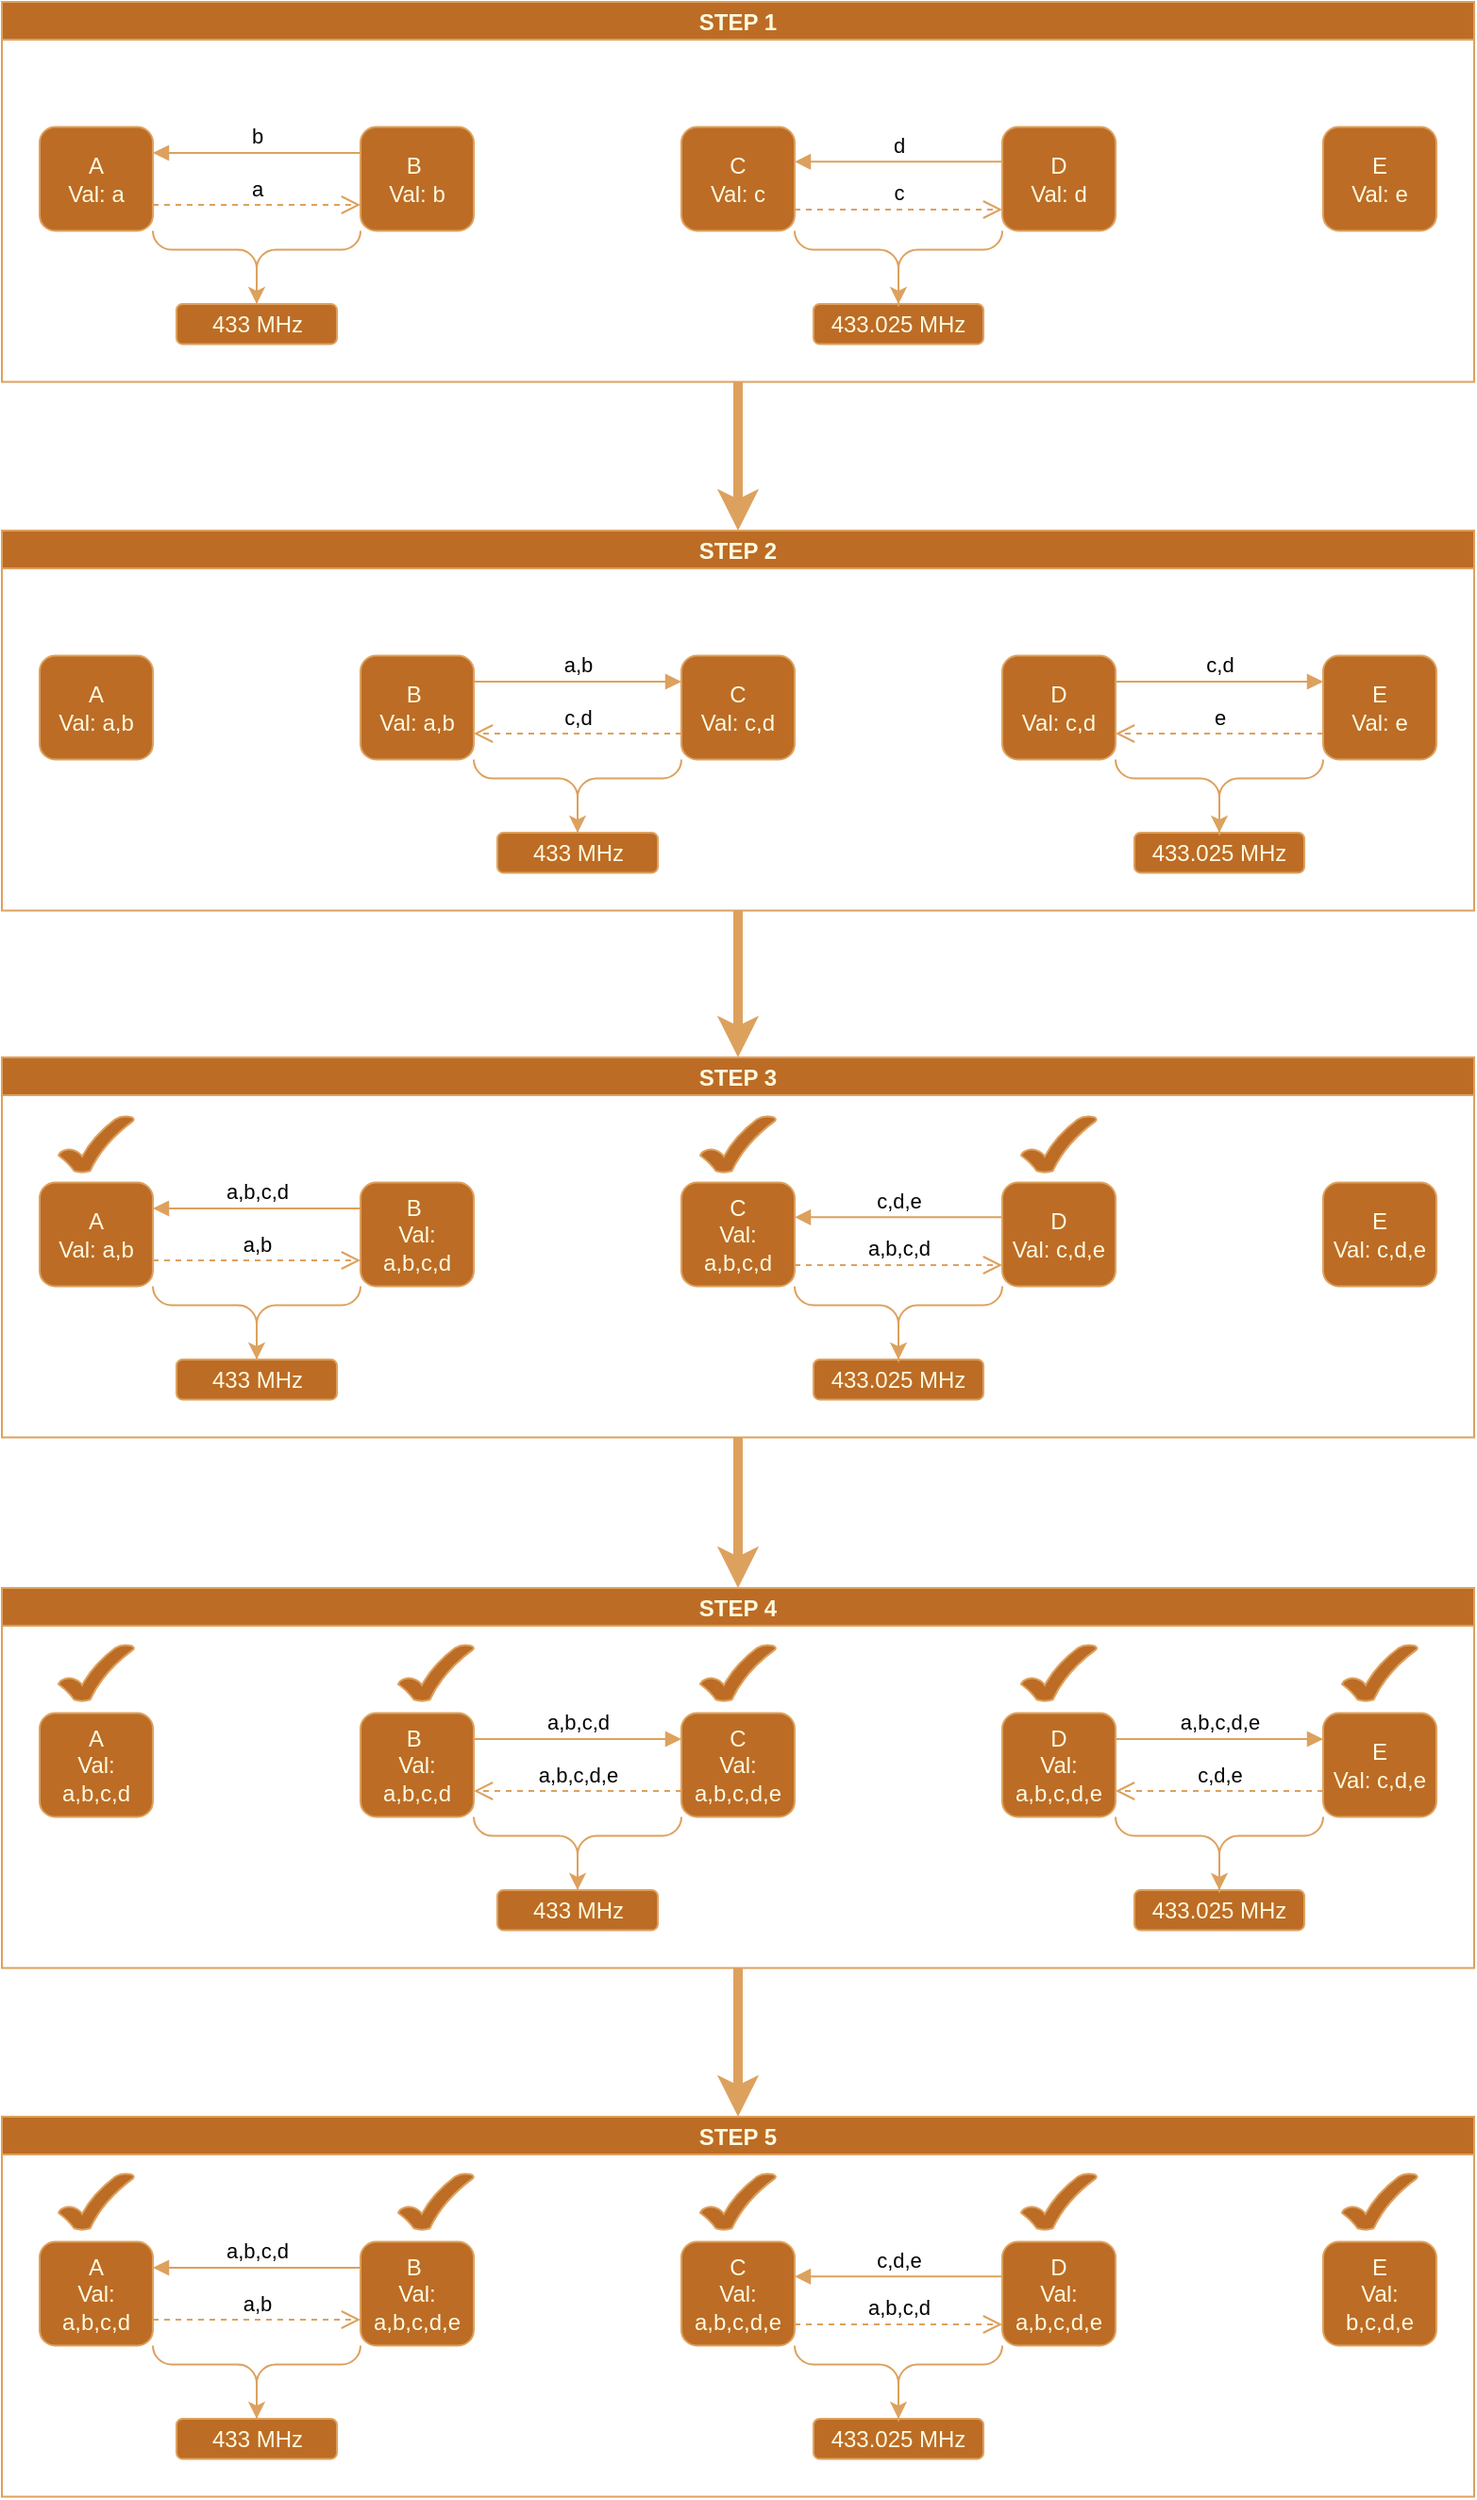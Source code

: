 <mxfile version="24.6.4" type="device">
  <diagram name="Page-1" id="4oQNJ7OpFX6Eqqrzb5n0">
    <mxGraphModel dx="1195" dy="733" grid="1" gridSize="10" guides="1" tooltips="1" connect="1" arrows="1" fold="1" page="1" pageScale="1" pageWidth="850" pageHeight="1400" math="0" shadow="0">
      <root>
        <mxCell id="0" />
        <mxCell id="1" parent="0" />
        <mxCell id="cV0pdi1PjCsEX_4hlOFX-158" style="edgeStyle=orthogonalEdgeStyle;rounded=0;orthogonalLoop=1;jettySize=auto;html=1;exitX=0.5;exitY=1;exitDx=0;exitDy=0;entryX=0.5;entryY=0;entryDx=0;entryDy=0;strokeColor=#DDA15E;fontColor=#FEFAE0;fillColor=#BC6C25;strokeWidth=5;" parent="1" source="cV0pdi1PjCsEX_4hlOFX-21" target="cV0pdi1PjCsEX_4hlOFX-70" edge="1">
          <mxGeometry relative="1" as="geometry" />
        </mxCell>
        <mxCell id="cV0pdi1PjCsEX_4hlOFX-21" value="STEP 1" style="swimlane;startSize=20;horizontal=1;containerType=tree;labelBackgroundColor=none;fillColor=#BC6C25;strokeColor=#DDA15E;fontColor=#FEFAE0;" parent="1" vertex="1">
          <mxGeometry x="35" y="40" width="780" height="201.25" as="geometry" />
        </mxCell>
        <mxCell id="cV0pdi1PjCsEX_4hlOFX-26" value="A&lt;div&gt;Val: a&lt;/div&gt;" style="rounded=1;whiteSpace=wrap;html=1;labelBackgroundColor=none;fillColor=#BC6C25;strokeColor=#DDA15E;fontColor=#FEFAE0;" parent="cV0pdi1PjCsEX_4hlOFX-21" vertex="1">
          <mxGeometry x="20" y="66.25" width="60" height="55" as="geometry" />
        </mxCell>
        <mxCell id="cV0pdi1PjCsEX_4hlOFX-34" value="&lt;div&gt;C&lt;/div&gt;&lt;div&gt;Val: c&lt;/div&gt;" style="rounded=1;whiteSpace=wrap;html=1;labelBackgroundColor=none;fillColor=#BC6C25;strokeColor=#DDA15E;fontColor=#FEFAE0;" parent="cV0pdi1PjCsEX_4hlOFX-21" vertex="1">
          <mxGeometry x="360" y="66.25" width="60" height="55" as="geometry" />
        </mxCell>
        <mxCell id="cV0pdi1PjCsEX_4hlOFX-35" value="&lt;div&gt;E&lt;/div&gt;&lt;div&gt;Val: e&lt;/div&gt;" style="rounded=1;whiteSpace=wrap;html=1;labelBackgroundColor=none;fillColor=#BC6C25;strokeColor=#DDA15E;fontColor=#FEFAE0;" parent="cV0pdi1PjCsEX_4hlOFX-21" vertex="1">
          <mxGeometry x="700" y="66.25" width="60" height="55" as="geometry" />
        </mxCell>
        <mxCell id="cV0pdi1PjCsEX_4hlOFX-36" value="B&amp;nbsp;&lt;div&gt;Val: b&lt;/div&gt;" style="rounded=1;whiteSpace=wrap;html=1;labelBackgroundColor=none;fillColor=#BC6C25;strokeColor=#DDA15E;fontColor=#FEFAE0;" parent="cV0pdi1PjCsEX_4hlOFX-21" vertex="1">
          <mxGeometry x="190" y="66.25" width="60" height="55" as="geometry" />
        </mxCell>
        <mxCell id="cV0pdi1PjCsEX_4hlOFX-37" value="&lt;div&gt;D&lt;/div&gt;&lt;div&gt;Val: d&lt;/div&gt;" style="rounded=1;whiteSpace=wrap;html=1;labelBackgroundColor=none;fillColor=#BC6C25;strokeColor=#DDA15E;fontColor=#FEFAE0;" parent="cV0pdi1PjCsEX_4hlOFX-21" vertex="1">
          <mxGeometry x="530" y="66.25" width="60" height="55" as="geometry" />
        </mxCell>
        <mxCell id="cV0pdi1PjCsEX_4hlOFX-42" value="b" style="html=1;verticalAlign=bottom;endArrow=block;curved=0;rounded=0;exitX=0;exitY=0.25;exitDx=0;exitDy=0;entryX=1;entryY=0.25;entryDx=0;entryDy=0;labelBackgroundColor=none;fontColor=default;strokeColor=#DDA15E;" parent="cV0pdi1PjCsEX_4hlOFX-21" source="cV0pdi1PjCsEX_4hlOFX-36" target="cV0pdi1PjCsEX_4hlOFX-26" edge="1">
          <mxGeometry width="80" relative="1" as="geometry">
            <mxPoint x="250" y="110" as="sourcePoint" />
            <mxPoint x="330" y="110" as="targetPoint" />
          </mxGeometry>
        </mxCell>
        <mxCell id="cV0pdi1PjCsEX_4hlOFX-43" value="a" style="html=1;verticalAlign=bottom;endArrow=open;dashed=1;endSize=8;curved=0;rounded=0;entryX=0;entryY=0.75;entryDx=0;entryDy=0;exitX=1;exitY=0.75;exitDx=0;exitDy=0;labelBackgroundColor=none;fontColor=default;strokeColor=#DDA15E;" parent="cV0pdi1PjCsEX_4hlOFX-21" source="cV0pdi1PjCsEX_4hlOFX-26" target="cV0pdi1PjCsEX_4hlOFX-36" edge="1">
          <mxGeometry relative="1" as="geometry">
            <mxPoint x="330" y="110" as="sourcePoint" />
            <mxPoint x="250" y="110" as="targetPoint" />
          </mxGeometry>
        </mxCell>
        <mxCell id="cV0pdi1PjCsEX_4hlOFX-44" value="d" style="html=1;verticalAlign=bottom;endArrow=block;curved=0;rounded=0;exitX=0;exitY=0.25;exitDx=0;exitDy=0;entryX=1;entryY=0.25;entryDx=0;entryDy=0;labelBackgroundColor=none;fontColor=default;strokeColor=#DDA15E;" parent="cV0pdi1PjCsEX_4hlOFX-21" edge="1">
          <mxGeometry width="80" relative="1" as="geometry">
            <mxPoint x="530" y="84.66" as="sourcePoint" />
            <mxPoint x="420" y="84.66" as="targetPoint" />
          </mxGeometry>
        </mxCell>
        <mxCell id="cV0pdi1PjCsEX_4hlOFX-45" value="c" style="html=1;verticalAlign=bottom;endArrow=open;dashed=1;endSize=8;curved=0;rounded=0;entryX=0;entryY=0.75;entryDx=0;entryDy=0;exitX=1;exitY=0.75;exitDx=0;exitDy=0;labelBackgroundColor=none;fontColor=default;strokeColor=#DDA15E;" parent="cV0pdi1PjCsEX_4hlOFX-21" edge="1">
          <mxGeometry relative="1" as="geometry">
            <mxPoint x="420" y="110" as="sourcePoint" />
            <mxPoint x="530" y="110" as="targetPoint" />
          </mxGeometry>
        </mxCell>
        <mxCell id="cV0pdi1PjCsEX_4hlOFX-62" style="edgeStyle=orthogonalEdgeStyle;rounded=0;orthogonalLoop=1;jettySize=auto;html=1;labelBackgroundColor=none;fontColor=default;strokeColor=#DDA15E;" parent="cV0pdi1PjCsEX_4hlOFX-21" source="cV0pdi1PjCsEX_4hlOFX-48" target="cV0pdi1PjCsEX_4hlOFX-49" edge="1">
          <mxGeometry relative="1" as="geometry" />
        </mxCell>
        <mxCell id="cV0pdi1PjCsEX_4hlOFX-48" value="" style="verticalLabelPosition=bottom;shadow=0;dashed=0;align=center;html=1;verticalAlign=top;strokeWidth=1;shape=mxgraph.mockup.markup.curlyBrace;whiteSpace=wrap;flipV=1;labelBackgroundColor=none;fillColor=#BC6C25;strokeColor=#DDA15E;fontColor=#FEFAE0;" parent="cV0pdi1PjCsEX_4hlOFX-21" vertex="1">
          <mxGeometry x="80" y="121.25" width="110" height="20" as="geometry" />
        </mxCell>
        <mxCell id="cV0pdi1PjCsEX_4hlOFX-49" value="433 MHz" style="rounded=1;whiteSpace=wrap;html=1;labelBackgroundColor=none;fillColor=#BC6C25;strokeColor=#DDA15E;fontColor=#FEFAE0;" parent="cV0pdi1PjCsEX_4hlOFX-21" vertex="1">
          <mxGeometry x="92.5" y="160" width="85" height="21.25" as="geometry" />
        </mxCell>
        <mxCell id="cV0pdi1PjCsEX_4hlOFX-67" value="" style="verticalLabelPosition=bottom;shadow=0;dashed=0;align=center;html=1;verticalAlign=top;strokeWidth=1;shape=mxgraph.mockup.markup.curlyBrace;whiteSpace=wrap;flipV=1;labelBackgroundColor=none;fillColor=#BC6C25;strokeColor=#DDA15E;fontColor=#FEFAE0;" parent="cV0pdi1PjCsEX_4hlOFX-21" vertex="1">
          <mxGeometry x="420" y="121.25" width="110" height="20" as="geometry" />
        </mxCell>
        <mxCell id="cV0pdi1PjCsEX_4hlOFX-68" value="433.025 MHz" style="rounded=1;whiteSpace=wrap;html=1;labelBackgroundColor=none;fillColor=#BC6C25;strokeColor=#DDA15E;fontColor=#FEFAE0;" parent="cV0pdi1PjCsEX_4hlOFX-21" vertex="1">
          <mxGeometry x="430" y="160" width="90" height="21.25" as="geometry" />
        </mxCell>
        <mxCell id="cV0pdi1PjCsEX_4hlOFX-69" style="edgeStyle=orthogonalEdgeStyle;rounded=0;orthogonalLoop=1;jettySize=auto;html=1;labelBackgroundColor=none;fontColor=default;strokeColor=#DDA15E;" parent="cV0pdi1PjCsEX_4hlOFX-21" source="cV0pdi1PjCsEX_4hlOFX-67" target="cV0pdi1PjCsEX_4hlOFX-68" edge="1">
          <mxGeometry relative="1" as="geometry" />
        </mxCell>
        <mxCell id="cV0pdi1PjCsEX_4hlOFX-157" style="edgeStyle=orthogonalEdgeStyle;rounded=0;orthogonalLoop=1;jettySize=auto;html=1;entryX=0.5;entryY=0;entryDx=0;entryDy=0;strokeColor=#DDA15E;fontColor=#FEFAE0;fillColor=#BC6C25;strokeWidth=5;" parent="1" source="cV0pdi1PjCsEX_4hlOFX-70" target="cV0pdi1PjCsEX_4hlOFX-102" edge="1">
          <mxGeometry relative="1" as="geometry" />
        </mxCell>
        <mxCell id="cV0pdi1PjCsEX_4hlOFX-70" value="STEP 2" style="swimlane;startSize=20;horizontal=1;containerType=tree;labelBackgroundColor=none;fillColor=#BC6C25;strokeColor=#DDA15E;fontColor=#FEFAE0;" parent="1" vertex="1">
          <mxGeometry x="35" y="320" width="780" height="201.25" as="geometry" />
        </mxCell>
        <mxCell id="cV0pdi1PjCsEX_4hlOFX-71" value="A&lt;div&gt;Val: a,b&lt;/div&gt;" style="rounded=1;whiteSpace=wrap;html=1;labelBackgroundColor=none;fillColor=#BC6C25;strokeColor=#DDA15E;fontColor=#FEFAE0;" parent="cV0pdi1PjCsEX_4hlOFX-70" vertex="1">
          <mxGeometry x="20" y="66.25" width="60" height="55" as="geometry" />
        </mxCell>
        <mxCell id="cV0pdi1PjCsEX_4hlOFX-72" value="&lt;div&gt;C&lt;/div&gt;&lt;div&gt;Val: c,d&lt;/div&gt;" style="rounded=1;whiteSpace=wrap;html=1;labelBackgroundColor=none;fillColor=#BC6C25;strokeColor=#DDA15E;fontColor=#FEFAE0;" parent="cV0pdi1PjCsEX_4hlOFX-70" vertex="1">
          <mxGeometry x="360" y="66.25" width="60" height="55" as="geometry" />
        </mxCell>
        <mxCell id="cV0pdi1PjCsEX_4hlOFX-73" value="&lt;div&gt;E&lt;/div&gt;&lt;div&gt;Val: e&lt;/div&gt;" style="rounded=1;whiteSpace=wrap;html=1;labelBackgroundColor=none;fillColor=#BC6C25;strokeColor=#DDA15E;fontColor=#FEFAE0;" parent="cV0pdi1PjCsEX_4hlOFX-70" vertex="1">
          <mxGeometry x="700" y="66.25" width="60" height="55" as="geometry" />
        </mxCell>
        <mxCell id="cV0pdi1PjCsEX_4hlOFX-74" value="B&amp;nbsp;&lt;div&gt;Val: a,b&lt;/div&gt;" style="rounded=1;whiteSpace=wrap;html=1;labelBackgroundColor=none;fillColor=#BC6C25;strokeColor=#DDA15E;fontColor=#FEFAE0;" parent="cV0pdi1PjCsEX_4hlOFX-70" vertex="1">
          <mxGeometry x="190" y="66.25" width="60" height="55" as="geometry" />
        </mxCell>
        <mxCell id="cV0pdi1PjCsEX_4hlOFX-75" value="&lt;div&gt;D&lt;/div&gt;&lt;div&gt;Val: c,d&lt;/div&gt;" style="rounded=1;whiteSpace=wrap;html=1;labelBackgroundColor=none;fillColor=#BC6C25;strokeColor=#DDA15E;fontColor=#FEFAE0;" parent="cV0pdi1PjCsEX_4hlOFX-70" vertex="1">
          <mxGeometry x="530" y="66.25" width="60" height="55" as="geometry" />
        </mxCell>
        <mxCell id="cV0pdi1PjCsEX_4hlOFX-76" value="a,b" style="html=1;verticalAlign=bottom;endArrow=block;curved=0;rounded=0;exitX=1;exitY=0.25;exitDx=0;exitDy=0;entryX=0;entryY=0.25;entryDx=0;entryDy=0;labelBackgroundColor=none;fontColor=default;strokeColor=#DDA15E;" parent="cV0pdi1PjCsEX_4hlOFX-70" source="cV0pdi1PjCsEX_4hlOFX-74" target="cV0pdi1PjCsEX_4hlOFX-72" edge="1">
          <mxGeometry width="80" relative="1" as="geometry">
            <mxPoint x="250" y="50.0" as="sourcePoint" />
            <mxPoint x="360" y="50.0" as="targetPoint" />
          </mxGeometry>
        </mxCell>
        <mxCell id="cV0pdi1PjCsEX_4hlOFX-77" value="c,d" style="html=1;verticalAlign=bottom;endArrow=open;dashed=1;endSize=8;curved=0;rounded=0;entryX=1;entryY=0.75;entryDx=0;entryDy=0;exitX=0;exitY=0.75;exitDx=0;exitDy=0;labelBackgroundColor=none;fontColor=default;strokeColor=#DDA15E;" parent="cV0pdi1PjCsEX_4hlOFX-70" source="cV0pdi1PjCsEX_4hlOFX-72" target="cV0pdi1PjCsEX_4hlOFX-74" edge="1">
          <mxGeometry relative="1" as="geometry">
            <mxPoint x="345" y="100.28" as="sourcePoint" />
            <mxPoint x="235" y="100.28" as="targetPoint" />
          </mxGeometry>
        </mxCell>
        <mxCell id="cV0pdi1PjCsEX_4hlOFX-78" value="c,d" style="html=1;verticalAlign=bottom;endArrow=block;curved=0;rounded=0;exitX=1;exitY=0.25;exitDx=0;exitDy=0;entryX=0;entryY=0.25;entryDx=0;entryDy=0;labelBackgroundColor=none;fontColor=default;strokeColor=#DDA15E;" parent="cV0pdi1PjCsEX_4hlOFX-70" source="cV0pdi1PjCsEX_4hlOFX-75" target="cV0pdi1PjCsEX_4hlOFX-73" edge="1">
          <mxGeometry width="80" relative="1" as="geometry">
            <mxPoint x="575.0" y="50" as="sourcePoint" />
            <mxPoint x="685.0" y="50" as="targetPoint" />
          </mxGeometry>
        </mxCell>
        <mxCell id="cV0pdi1PjCsEX_4hlOFX-79" value="e" style="html=1;verticalAlign=bottom;endArrow=open;dashed=1;endSize=8;curved=0;rounded=0;entryX=1;entryY=0.75;entryDx=0;entryDy=0;exitX=0;exitY=0.75;exitDx=0;exitDy=0;labelBackgroundColor=none;fontColor=default;strokeColor=#DDA15E;" parent="cV0pdi1PjCsEX_4hlOFX-70" source="cV0pdi1PjCsEX_4hlOFX-73" target="cV0pdi1PjCsEX_4hlOFX-75" edge="1">
          <mxGeometry relative="1" as="geometry">
            <mxPoint x="575.0" y="141.25" as="sourcePoint" />
            <mxPoint x="465.0" y="141.25" as="targetPoint" />
          </mxGeometry>
        </mxCell>
        <mxCell id="cV0pdi1PjCsEX_4hlOFX-80" style="edgeStyle=orthogonalEdgeStyle;rounded=0;orthogonalLoop=1;jettySize=auto;html=1;labelBackgroundColor=none;fontColor=default;strokeColor=#DDA15E;" parent="cV0pdi1PjCsEX_4hlOFX-70" source="cV0pdi1PjCsEX_4hlOFX-81" target="cV0pdi1PjCsEX_4hlOFX-82" edge="1">
          <mxGeometry relative="1" as="geometry" />
        </mxCell>
        <mxCell id="cV0pdi1PjCsEX_4hlOFX-81" value="" style="verticalLabelPosition=bottom;shadow=0;dashed=0;align=center;html=1;verticalAlign=top;strokeWidth=1;shape=mxgraph.mockup.markup.curlyBrace;whiteSpace=wrap;flipV=1;labelBackgroundColor=none;fillColor=#BC6C25;strokeColor=#DDA15E;fontColor=#FEFAE0;" parent="cV0pdi1PjCsEX_4hlOFX-70" vertex="1">
          <mxGeometry x="250" y="121.25" width="110" height="20" as="geometry" />
        </mxCell>
        <mxCell id="cV0pdi1PjCsEX_4hlOFX-82" value="433 MHz" style="rounded=1;whiteSpace=wrap;html=1;labelBackgroundColor=none;fillColor=#BC6C25;strokeColor=#DDA15E;fontColor=#FEFAE0;" parent="cV0pdi1PjCsEX_4hlOFX-70" vertex="1">
          <mxGeometry x="262.5" y="160" width="85" height="21.25" as="geometry" />
        </mxCell>
        <mxCell id="cV0pdi1PjCsEX_4hlOFX-83" value="" style="verticalLabelPosition=bottom;shadow=0;dashed=0;align=center;html=1;verticalAlign=top;strokeWidth=1;shape=mxgraph.mockup.markup.curlyBrace;whiteSpace=wrap;flipV=1;labelBackgroundColor=none;fillColor=#BC6C25;strokeColor=#DDA15E;fontColor=#FEFAE0;" parent="cV0pdi1PjCsEX_4hlOFX-70" vertex="1">
          <mxGeometry x="590" y="121.25" width="110" height="20" as="geometry" />
        </mxCell>
        <mxCell id="cV0pdi1PjCsEX_4hlOFX-84" value="433.025 MHz" style="rounded=1;whiteSpace=wrap;html=1;labelBackgroundColor=none;fillColor=#BC6C25;strokeColor=#DDA15E;fontColor=#FEFAE0;" parent="cV0pdi1PjCsEX_4hlOFX-70" vertex="1">
          <mxGeometry x="600" y="160" width="90" height="21.25" as="geometry" />
        </mxCell>
        <mxCell id="cV0pdi1PjCsEX_4hlOFX-85" style="edgeStyle=orthogonalEdgeStyle;rounded=0;orthogonalLoop=1;jettySize=auto;html=1;labelBackgroundColor=none;fontColor=default;strokeColor=#DDA15E;" parent="cV0pdi1PjCsEX_4hlOFX-70" source="cV0pdi1PjCsEX_4hlOFX-83" target="cV0pdi1PjCsEX_4hlOFX-84" edge="1">
          <mxGeometry relative="1" as="geometry" />
        </mxCell>
        <mxCell id="cV0pdi1PjCsEX_4hlOFX-156" style="edgeStyle=orthogonalEdgeStyle;rounded=0;orthogonalLoop=1;jettySize=auto;html=1;entryX=0.5;entryY=0;entryDx=0;entryDy=0;strokeColor=#DDA15E;fontColor=#FEFAE0;fillColor=#BC6C25;strokeWidth=5;" parent="1" source="cV0pdi1PjCsEX_4hlOFX-102" target="cV0pdi1PjCsEX_4hlOFX-119" edge="1">
          <mxGeometry relative="1" as="geometry" />
        </mxCell>
        <mxCell id="cV0pdi1PjCsEX_4hlOFX-102" value="STEP 3" style="swimlane;startSize=20;horizontal=1;containerType=tree;labelBackgroundColor=none;fillColor=#BC6C25;strokeColor=#DDA15E;fontColor=#FEFAE0;" parent="1" vertex="1">
          <mxGeometry x="35" y="599" width="780" height="201.25" as="geometry" />
        </mxCell>
        <mxCell id="cV0pdi1PjCsEX_4hlOFX-103" value="A&lt;div&gt;Val: a,b&lt;/div&gt;" style="rounded=1;whiteSpace=wrap;html=1;labelBackgroundColor=none;fillColor=#BC6C25;strokeColor=#DDA15E;fontColor=#FEFAE0;" parent="cV0pdi1PjCsEX_4hlOFX-102" vertex="1">
          <mxGeometry x="20" y="66.25" width="60" height="55" as="geometry" />
        </mxCell>
        <mxCell id="cV0pdi1PjCsEX_4hlOFX-104" value="&lt;div&gt;C&lt;/div&gt;&lt;div&gt;Val: a,b,c,d&lt;/div&gt;" style="rounded=1;whiteSpace=wrap;html=1;labelBackgroundColor=none;fillColor=#BC6C25;strokeColor=#DDA15E;fontColor=#FEFAE0;" parent="cV0pdi1PjCsEX_4hlOFX-102" vertex="1">
          <mxGeometry x="360" y="66.25" width="60" height="55" as="geometry" />
        </mxCell>
        <mxCell id="cV0pdi1PjCsEX_4hlOFX-105" value="&lt;div&gt;E&lt;/div&gt;&lt;div&gt;Val: c,d,e&lt;/div&gt;" style="rounded=1;whiteSpace=wrap;html=1;labelBackgroundColor=none;fillColor=#BC6C25;strokeColor=#DDA15E;fontColor=#FEFAE0;" parent="cV0pdi1PjCsEX_4hlOFX-102" vertex="1">
          <mxGeometry x="700" y="66.25" width="60" height="55" as="geometry" />
        </mxCell>
        <mxCell id="cV0pdi1PjCsEX_4hlOFX-106" value="B&amp;nbsp;&lt;div&gt;Val: a,b,c,d&lt;/div&gt;" style="rounded=1;whiteSpace=wrap;html=1;labelBackgroundColor=none;fillColor=#BC6C25;strokeColor=#DDA15E;fontColor=#FEFAE0;" parent="cV0pdi1PjCsEX_4hlOFX-102" vertex="1">
          <mxGeometry x="190" y="66.25" width="60" height="55" as="geometry" />
        </mxCell>
        <mxCell id="cV0pdi1PjCsEX_4hlOFX-107" value="&lt;div&gt;D&lt;/div&gt;&lt;div&gt;Val: c,d,e&lt;/div&gt;" style="rounded=1;whiteSpace=wrap;html=1;labelBackgroundColor=none;fillColor=#BC6C25;strokeColor=#DDA15E;fontColor=#FEFAE0;" parent="cV0pdi1PjCsEX_4hlOFX-102" vertex="1">
          <mxGeometry x="530" y="66.25" width="60" height="55" as="geometry" />
        </mxCell>
        <mxCell id="cV0pdi1PjCsEX_4hlOFX-108" value="a,b,c,d" style="html=1;verticalAlign=bottom;endArrow=block;curved=0;rounded=0;exitX=0;exitY=0.25;exitDx=0;exitDy=0;entryX=1;entryY=0.25;entryDx=0;entryDy=0;labelBackgroundColor=none;fontColor=default;strokeColor=#DDA15E;" parent="cV0pdi1PjCsEX_4hlOFX-102" source="cV0pdi1PjCsEX_4hlOFX-106" target="cV0pdi1PjCsEX_4hlOFX-103" edge="1">
          <mxGeometry width="80" relative="1" as="geometry">
            <mxPoint x="250" y="110" as="sourcePoint" />
            <mxPoint x="330" y="110" as="targetPoint" />
          </mxGeometry>
        </mxCell>
        <mxCell id="cV0pdi1PjCsEX_4hlOFX-109" value="a,b" style="html=1;verticalAlign=bottom;endArrow=open;dashed=1;endSize=8;curved=0;rounded=0;entryX=0;entryY=0.75;entryDx=0;entryDy=0;exitX=1;exitY=0.75;exitDx=0;exitDy=0;labelBackgroundColor=none;fontColor=default;strokeColor=#DDA15E;" parent="cV0pdi1PjCsEX_4hlOFX-102" source="cV0pdi1PjCsEX_4hlOFX-103" target="cV0pdi1PjCsEX_4hlOFX-106" edge="1">
          <mxGeometry relative="1" as="geometry">
            <mxPoint x="330" y="110" as="sourcePoint" />
            <mxPoint x="250" y="110" as="targetPoint" />
          </mxGeometry>
        </mxCell>
        <mxCell id="cV0pdi1PjCsEX_4hlOFX-110" value="c,d,e" style="html=1;verticalAlign=bottom;endArrow=block;curved=0;rounded=0;exitX=0;exitY=0.25;exitDx=0;exitDy=0;entryX=1;entryY=0.25;entryDx=0;entryDy=0;labelBackgroundColor=none;fontColor=default;strokeColor=#DDA15E;" parent="cV0pdi1PjCsEX_4hlOFX-102" edge="1">
          <mxGeometry width="80" relative="1" as="geometry">
            <mxPoint x="530" y="84.66" as="sourcePoint" />
            <mxPoint x="420" y="84.66" as="targetPoint" />
          </mxGeometry>
        </mxCell>
        <mxCell id="cV0pdi1PjCsEX_4hlOFX-111" value="a,b,c,d" style="html=1;verticalAlign=bottom;endArrow=open;dashed=1;endSize=8;curved=0;rounded=0;entryX=0;entryY=0.75;entryDx=0;entryDy=0;exitX=1;exitY=0.75;exitDx=0;exitDy=0;labelBackgroundColor=none;fontColor=default;strokeColor=#DDA15E;" parent="cV0pdi1PjCsEX_4hlOFX-102" edge="1">
          <mxGeometry relative="1" as="geometry">
            <mxPoint x="420" y="110" as="sourcePoint" />
            <mxPoint x="530" y="110" as="targetPoint" />
          </mxGeometry>
        </mxCell>
        <mxCell id="cV0pdi1PjCsEX_4hlOFX-112" style="edgeStyle=orthogonalEdgeStyle;rounded=0;orthogonalLoop=1;jettySize=auto;html=1;labelBackgroundColor=none;fontColor=default;strokeColor=#DDA15E;" parent="cV0pdi1PjCsEX_4hlOFX-102" source="cV0pdi1PjCsEX_4hlOFX-113" target="cV0pdi1PjCsEX_4hlOFX-114" edge="1">
          <mxGeometry relative="1" as="geometry" />
        </mxCell>
        <mxCell id="cV0pdi1PjCsEX_4hlOFX-113" value="" style="verticalLabelPosition=bottom;shadow=0;dashed=0;align=center;html=1;verticalAlign=top;strokeWidth=1;shape=mxgraph.mockup.markup.curlyBrace;whiteSpace=wrap;flipV=1;labelBackgroundColor=none;fillColor=#BC6C25;strokeColor=#DDA15E;fontColor=#FEFAE0;" parent="cV0pdi1PjCsEX_4hlOFX-102" vertex="1">
          <mxGeometry x="80" y="121.25" width="110" height="20" as="geometry" />
        </mxCell>
        <mxCell id="cV0pdi1PjCsEX_4hlOFX-114" value="433 MHz" style="rounded=1;whiteSpace=wrap;html=1;labelBackgroundColor=none;fillColor=#BC6C25;strokeColor=#DDA15E;fontColor=#FEFAE0;" parent="cV0pdi1PjCsEX_4hlOFX-102" vertex="1">
          <mxGeometry x="92.5" y="160" width="85" height="21.25" as="geometry" />
        </mxCell>
        <mxCell id="cV0pdi1PjCsEX_4hlOFX-115" value="" style="verticalLabelPosition=bottom;shadow=0;dashed=0;align=center;html=1;verticalAlign=top;strokeWidth=1;shape=mxgraph.mockup.markup.curlyBrace;whiteSpace=wrap;flipV=1;labelBackgroundColor=none;fillColor=#BC6C25;strokeColor=#DDA15E;fontColor=#FEFAE0;" parent="cV0pdi1PjCsEX_4hlOFX-102" vertex="1">
          <mxGeometry x="420" y="121.25" width="110" height="20" as="geometry" />
        </mxCell>
        <mxCell id="cV0pdi1PjCsEX_4hlOFX-116" value="433.025 MHz" style="rounded=1;whiteSpace=wrap;html=1;labelBackgroundColor=none;fillColor=#BC6C25;strokeColor=#DDA15E;fontColor=#FEFAE0;" parent="cV0pdi1PjCsEX_4hlOFX-102" vertex="1">
          <mxGeometry x="430" y="160" width="90" height="21.25" as="geometry" />
        </mxCell>
        <mxCell id="cV0pdi1PjCsEX_4hlOFX-117" style="edgeStyle=orthogonalEdgeStyle;rounded=0;orthogonalLoop=1;jettySize=auto;html=1;labelBackgroundColor=none;fontColor=default;strokeColor=#DDA15E;" parent="cV0pdi1PjCsEX_4hlOFX-102" source="cV0pdi1PjCsEX_4hlOFX-115" target="cV0pdi1PjCsEX_4hlOFX-116" edge="1">
          <mxGeometry relative="1" as="geometry" />
        </mxCell>
        <mxCell id="cV0pdi1PjCsEX_4hlOFX-160" value="" style="verticalLabelPosition=bottom;verticalAlign=top;html=1;shape=mxgraph.basic.tick;strokeColor=#DDA15E;fontColor=#FEFAE0;fillColor=#BC6C25;" parent="cV0pdi1PjCsEX_4hlOFX-102" vertex="1">
          <mxGeometry x="30" y="31" width="40" height="30" as="geometry" />
        </mxCell>
        <mxCell id="cV0pdi1PjCsEX_4hlOFX-162" value="" style="verticalLabelPosition=bottom;verticalAlign=top;html=1;shape=mxgraph.basic.tick;strokeColor=#DDA15E;fontColor=#FEFAE0;fillColor=#BC6C25;" parent="cV0pdi1PjCsEX_4hlOFX-102" vertex="1">
          <mxGeometry x="370" y="31" width="40" height="30" as="geometry" />
        </mxCell>
        <mxCell id="cV0pdi1PjCsEX_4hlOFX-161" value="" style="verticalLabelPosition=bottom;verticalAlign=top;html=1;shape=mxgraph.basic.tick;strokeColor=#DDA15E;fontColor=#FEFAE0;fillColor=#BC6C25;" parent="cV0pdi1PjCsEX_4hlOFX-102" vertex="1">
          <mxGeometry x="540" y="31" width="40" height="30" as="geometry" />
        </mxCell>
        <mxCell id="cV0pdi1PjCsEX_4hlOFX-155" style="edgeStyle=orthogonalEdgeStyle;rounded=0;orthogonalLoop=1;jettySize=auto;html=1;entryX=0.5;entryY=0;entryDx=0;entryDy=0;strokeColor=#DDA15E;fontColor=#FEFAE0;fillColor=#BC6C25;strokeWidth=5;" parent="1" source="cV0pdi1PjCsEX_4hlOFX-119" target="cV0pdi1PjCsEX_4hlOFX-137" edge="1">
          <mxGeometry relative="1" as="geometry" />
        </mxCell>
        <mxCell id="cV0pdi1PjCsEX_4hlOFX-119" value="STEP 4" style="swimlane;startSize=20;horizontal=1;containerType=tree;labelBackgroundColor=none;fillColor=#BC6C25;strokeColor=#DDA15E;fontColor=#FEFAE0;" parent="1" vertex="1">
          <mxGeometry x="35" y="880" width="780" height="201.25" as="geometry" />
        </mxCell>
        <mxCell id="cV0pdi1PjCsEX_4hlOFX-120" value="A&lt;div&gt;Val: a,b,c,d&lt;/div&gt;" style="rounded=1;whiteSpace=wrap;html=1;labelBackgroundColor=none;fillColor=#BC6C25;strokeColor=#DDA15E;fontColor=#FEFAE0;" parent="cV0pdi1PjCsEX_4hlOFX-119" vertex="1">
          <mxGeometry x="20" y="66.25" width="60" height="55" as="geometry" />
        </mxCell>
        <mxCell id="cV0pdi1PjCsEX_4hlOFX-121" value="&lt;div&gt;C&lt;/div&gt;&lt;div&gt;Val: a,b,c,d,e&lt;/div&gt;" style="rounded=1;whiteSpace=wrap;html=1;labelBackgroundColor=none;fillColor=#BC6C25;strokeColor=#DDA15E;fontColor=#FEFAE0;" parent="cV0pdi1PjCsEX_4hlOFX-119" vertex="1">
          <mxGeometry x="360" y="66.25" width="60" height="55" as="geometry" />
        </mxCell>
        <mxCell id="cV0pdi1PjCsEX_4hlOFX-122" value="&lt;div&gt;E&lt;/div&gt;&lt;div&gt;Val: c,d,e&lt;/div&gt;" style="rounded=1;whiteSpace=wrap;html=1;labelBackgroundColor=none;fillColor=#BC6C25;strokeColor=#DDA15E;fontColor=#FEFAE0;" parent="cV0pdi1PjCsEX_4hlOFX-119" vertex="1">
          <mxGeometry x="700" y="66.25" width="60" height="55" as="geometry" />
        </mxCell>
        <mxCell id="cV0pdi1PjCsEX_4hlOFX-123" value="B&amp;nbsp;&lt;div&gt;Val: a,b,c,d&lt;/div&gt;" style="rounded=1;whiteSpace=wrap;html=1;labelBackgroundColor=none;fillColor=#BC6C25;strokeColor=#DDA15E;fontColor=#FEFAE0;" parent="cV0pdi1PjCsEX_4hlOFX-119" vertex="1">
          <mxGeometry x="190" y="66.25" width="60" height="55" as="geometry" />
        </mxCell>
        <mxCell id="cV0pdi1PjCsEX_4hlOFX-124" value="&lt;div&gt;D&lt;/div&gt;&lt;div&gt;Val: a,b,c,d,e&lt;/div&gt;" style="rounded=1;whiteSpace=wrap;html=1;labelBackgroundColor=none;fillColor=#BC6C25;strokeColor=#DDA15E;fontColor=#FEFAE0;" parent="cV0pdi1PjCsEX_4hlOFX-119" vertex="1">
          <mxGeometry x="530" y="66.25" width="60" height="55" as="geometry" />
        </mxCell>
        <mxCell id="cV0pdi1PjCsEX_4hlOFX-125" value="a,b,c,d" style="html=1;verticalAlign=bottom;endArrow=block;curved=0;rounded=0;exitX=1;exitY=0.25;exitDx=0;exitDy=0;entryX=0;entryY=0.25;entryDx=0;entryDy=0;labelBackgroundColor=none;fontColor=default;strokeColor=#DDA15E;" parent="cV0pdi1PjCsEX_4hlOFX-119" source="cV0pdi1PjCsEX_4hlOFX-123" target="cV0pdi1PjCsEX_4hlOFX-121" edge="1">
          <mxGeometry width="80" relative="1" as="geometry">
            <mxPoint x="250" y="50.0" as="sourcePoint" />
            <mxPoint x="360" y="50.0" as="targetPoint" />
          </mxGeometry>
        </mxCell>
        <mxCell id="cV0pdi1PjCsEX_4hlOFX-126" value="a,b,c,d,e" style="html=1;verticalAlign=bottom;endArrow=open;dashed=1;endSize=8;curved=0;rounded=0;entryX=1;entryY=0.75;entryDx=0;entryDy=0;exitX=0;exitY=0.75;exitDx=0;exitDy=0;labelBackgroundColor=none;fontColor=default;strokeColor=#DDA15E;" parent="cV0pdi1PjCsEX_4hlOFX-119" source="cV0pdi1PjCsEX_4hlOFX-121" target="cV0pdi1PjCsEX_4hlOFX-123" edge="1">
          <mxGeometry relative="1" as="geometry">
            <mxPoint x="345" y="100.28" as="sourcePoint" />
            <mxPoint x="235" y="100.28" as="targetPoint" />
          </mxGeometry>
        </mxCell>
        <mxCell id="cV0pdi1PjCsEX_4hlOFX-127" value="a,b,c,d,e" style="html=1;verticalAlign=bottom;endArrow=block;curved=0;rounded=0;exitX=1;exitY=0.25;exitDx=0;exitDy=0;entryX=0;entryY=0.25;entryDx=0;entryDy=0;labelBackgroundColor=none;fontColor=default;strokeColor=#DDA15E;" parent="cV0pdi1PjCsEX_4hlOFX-119" source="cV0pdi1PjCsEX_4hlOFX-124" target="cV0pdi1PjCsEX_4hlOFX-122" edge="1">
          <mxGeometry width="80" relative="1" as="geometry">
            <mxPoint x="575.0" y="50" as="sourcePoint" />
            <mxPoint x="685.0" y="50" as="targetPoint" />
          </mxGeometry>
        </mxCell>
        <mxCell id="cV0pdi1PjCsEX_4hlOFX-128" value="c,d,e" style="html=1;verticalAlign=bottom;endArrow=open;dashed=1;endSize=8;curved=0;rounded=0;entryX=1;entryY=0.75;entryDx=0;entryDy=0;exitX=0;exitY=0.75;exitDx=0;exitDy=0;labelBackgroundColor=none;fontColor=default;strokeColor=#DDA15E;" parent="cV0pdi1PjCsEX_4hlOFX-119" source="cV0pdi1PjCsEX_4hlOFX-122" target="cV0pdi1PjCsEX_4hlOFX-124" edge="1">
          <mxGeometry relative="1" as="geometry">
            <mxPoint x="575.0" y="141.25" as="sourcePoint" />
            <mxPoint x="465.0" y="141.25" as="targetPoint" />
          </mxGeometry>
        </mxCell>
        <mxCell id="cV0pdi1PjCsEX_4hlOFX-129" style="edgeStyle=orthogonalEdgeStyle;rounded=0;orthogonalLoop=1;jettySize=auto;html=1;labelBackgroundColor=none;fontColor=default;strokeColor=#DDA15E;" parent="cV0pdi1PjCsEX_4hlOFX-119" source="cV0pdi1PjCsEX_4hlOFX-130" target="cV0pdi1PjCsEX_4hlOFX-131" edge="1">
          <mxGeometry relative="1" as="geometry" />
        </mxCell>
        <mxCell id="cV0pdi1PjCsEX_4hlOFX-130" value="" style="verticalLabelPosition=bottom;shadow=0;dashed=0;align=center;html=1;verticalAlign=top;strokeWidth=1;shape=mxgraph.mockup.markup.curlyBrace;whiteSpace=wrap;flipV=1;labelBackgroundColor=none;fillColor=#BC6C25;strokeColor=#DDA15E;fontColor=#FEFAE0;" parent="cV0pdi1PjCsEX_4hlOFX-119" vertex="1">
          <mxGeometry x="250" y="121.25" width="110" height="20" as="geometry" />
        </mxCell>
        <mxCell id="cV0pdi1PjCsEX_4hlOFX-131" value="433 MHz" style="rounded=1;whiteSpace=wrap;html=1;labelBackgroundColor=none;fillColor=#BC6C25;strokeColor=#DDA15E;fontColor=#FEFAE0;" parent="cV0pdi1PjCsEX_4hlOFX-119" vertex="1">
          <mxGeometry x="262.5" y="160" width="85" height="21.25" as="geometry" />
        </mxCell>
        <mxCell id="cV0pdi1PjCsEX_4hlOFX-132" value="" style="verticalLabelPosition=bottom;shadow=0;dashed=0;align=center;html=1;verticalAlign=top;strokeWidth=1;shape=mxgraph.mockup.markup.curlyBrace;whiteSpace=wrap;flipV=1;labelBackgroundColor=none;fillColor=#BC6C25;strokeColor=#DDA15E;fontColor=#FEFAE0;" parent="cV0pdi1PjCsEX_4hlOFX-119" vertex="1">
          <mxGeometry x="590" y="121.25" width="110" height="20" as="geometry" />
        </mxCell>
        <mxCell id="cV0pdi1PjCsEX_4hlOFX-133" value="433.025 MHz" style="rounded=1;whiteSpace=wrap;html=1;labelBackgroundColor=none;fillColor=#BC6C25;strokeColor=#DDA15E;fontColor=#FEFAE0;" parent="cV0pdi1PjCsEX_4hlOFX-119" vertex="1">
          <mxGeometry x="600" y="160" width="90" height="21.25" as="geometry" />
        </mxCell>
        <mxCell id="cV0pdi1PjCsEX_4hlOFX-134" style="edgeStyle=orthogonalEdgeStyle;rounded=0;orthogonalLoop=1;jettySize=auto;html=1;labelBackgroundColor=none;fontColor=default;strokeColor=#DDA15E;" parent="cV0pdi1PjCsEX_4hlOFX-119" source="cV0pdi1PjCsEX_4hlOFX-132" target="cV0pdi1PjCsEX_4hlOFX-133" edge="1">
          <mxGeometry relative="1" as="geometry" />
        </mxCell>
        <mxCell id="OUHVCpun-URXJgInPyNk-4" value="" style="verticalLabelPosition=bottom;verticalAlign=top;html=1;shape=mxgraph.basic.tick;strokeColor=#DDA15E;fontColor=#FEFAE0;fillColor=#BC6C25;" vertex="1" parent="cV0pdi1PjCsEX_4hlOFX-119">
          <mxGeometry x="210" y="30" width="40" height="30" as="geometry" />
        </mxCell>
        <mxCell id="OUHVCpun-URXJgInPyNk-5" value="" style="verticalLabelPosition=bottom;verticalAlign=top;html=1;shape=mxgraph.basic.tick;strokeColor=#DDA15E;fontColor=#FEFAE0;fillColor=#BC6C25;" vertex="1" parent="cV0pdi1PjCsEX_4hlOFX-119">
          <mxGeometry x="710" y="30" width="40" height="30" as="geometry" />
        </mxCell>
        <mxCell id="OUHVCpun-URXJgInPyNk-6" value="" style="verticalLabelPosition=bottom;verticalAlign=top;html=1;shape=mxgraph.basic.tick;strokeColor=#DDA15E;fontColor=#FEFAE0;fillColor=#BC6C25;" vertex="1" parent="cV0pdi1PjCsEX_4hlOFX-119">
          <mxGeometry x="30" y="30" width="40" height="30" as="geometry" />
        </mxCell>
        <mxCell id="OUHVCpun-URXJgInPyNk-7" value="" style="verticalLabelPosition=bottom;verticalAlign=top;html=1;shape=mxgraph.basic.tick;strokeColor=#DDA15E;fontColor=#FEFAE0;fillColor=#BC6C25;" vertex="1" parent="cV0pdi1PjCsEX_4hlOFX-119">
          <mxGeometry x="370" y="30" width="40" height="30" as="geometry" />
        </mxCell>
        <mxCell id="OUHVCpun-URXJgInPyNk-8" value="" style="verticalLabelPosition=bottom;verticalAlign=top;html=1;shape=mxgraph.basic.tick;strokeColor=#DDA15E;fontColor=#FEFAE0;fillColor=#BC6C25;" vertex="1" parent="cV0pdi1PjCsEX_4hlOFX-119">
          <mxGeometry x="540" y="30" width="40" height="30" as="geometry" />
        </mxCell>
        <mxCell id="cV0pdi1PjCsEX_4hlOFX-137" value="STEP 5" style="swimlane;startSize=20;horizontal=1;containerType=tree;labelBackgroundColor=none;fillColor=#BC6C25;strokeColor=#DDA15E;fontColor=#FEFAE0;" parent="1" vertex="1">
          <mxGeometry x="35" y="1160" width="780" height="201.25" as="geometry" />
        </mxCell>
        <mxCell id="cV0pdi1PjCsEX_4hlOFX-138" value="A&lt;div&gt;Val: a,b,c,d&lt;/div&gt;" style="rounded=1;whiteSpace=wrap;html=1;labelBackgroundColor=none;fillColor=#BC6C25;strokeColor=#DDA15E;fontColor=#FEFAE0;" parent="cV0pdi1PjCsEX_4hlOFX-137" vertex="1">
          <mxGeometry x="20" y="66.25" width="60" height="55" as="geometry" />
        </mxCell>
        <mxCell id="cV0pdi1PjCsEX_4hlOFX-139" value="&lt;div&gt;C&lt;/div&gt;&lt;div&gt;Val: a,b,c,d,e&lt;/div&gt;" style="rounded=1;whiteSpace=wrap;html=1;labelBackgroundColor=none;fillColor=#BC6C25;strokeColor=#DDA15E;fontColor=#FEFAE0;" parent="cV0pdi1PjCsEX_4hlOFX-137" vertex="1">
          <mxGeometry x="360" y="66.25" width="60" height="55" as="geometry" />
        </mxCell>
        <mxCell id="cV0pdi1PjCsEX_4hlOFX-140" value="&lt;div&gt;E&lt;/div&gt;&lt;div&gt;Val: b,c,d,e&lt;/div&gt;" style="rounded=1;whiteSpace=wrap;html=1;labelBackgroundColor=none;fillColor=#BC6C25;strokeColor=#DDA15E;fontColor=#FEFAE0;" parent="cV0pdi1PjCsEX_4hlOFX-137" vertex="1">
          <mxGeometry x="700" y="66.25" width="60" height="55" as="geometry" />
        </mxCell>
        <mxCell id="cV0pdi1PjCsEX_4hlOFX-141" value="B&amp;nbsp;&lt;div&gt;Val: a,b,c,d,e&lt;/div&gt;" style="rounded=1;whiteSpace=wrap;html=1;labelBackgroundColor=none;fillColor=#BC6C25;strokeColor=#DDA15E;fontColor=#FEFAE0;" parent="cV0pdi1PjCsEX_4hlOFX-137" vertex="1">
          <mxGeometry x="190" y="66.25" width="60" height="55" as="geometry" />
        </mxCell>
        <mxCell id="cV0pdi1PjCsEX_4hlOFX-142" value="&lt;div&gt;D&lt;/div&gt;&lt;div&gt;Val: a,b,c,d,e&lt;/div&gt;" style="rounded=1;whiteSpace=wrap;html=1;labelBackgroundColor=none;fillColor=#BC6C25;strokeColor=#DDA15E;fontColor=#FEFAE0;" parent="cV0pdi1PjCsEX_4hlOFX-137" vertex="1">
          <mxGeometry x="530" y="66.25" width="60" height="55" as="geometry" />
        </mxCell>
        <mxCell id="cV0pdi1PjCsEX_4hlOFX-143" value="a,b,c,d" style="html=1;verticalAlign=bottom;endArrow=block;curved=0;rounded=0;exitX=0;exitY=0.25;exitDx=0;exitDy=0;entryX=1;entryY=0.25;entryDx=0;entryDy=0;labelBackgroundColor=none;fontColor=default;strokeColor=#DDA15E;" parent="cV0pdi1PjCsEX_4hlOFX-137" source="cV0pdi1PjCsEX_4hlOFX-141" target="cV0pdi1PjCsEX_4hlOFX-138" edge="1">
          <mxGeometry width="80" relative="1" as="geometry">
            <mxPoint x="250" y="110" as="sourcePoint" />
            <mxPoint x="330" y="110" as="targetPoint" />
          </mxGeometry>
        </mxCell>
        <mxCell id="cV0pdi1PjCsEX_4hlOFX-144" value="a,b" style="html=1;verticalAlign=bottom;endArrow=open;dashed=1;endSize=8;curved=0;rounded=0;entryX=0;entryY=0.75;entryDx=0;entryDy=0;exitX=1;exitY=0.75;exitDx=0;exitDy=0;labelBackgroundColor=none;fontColor=default;strokeColor=#DDA15E;" parent="cV0pdi1PjCsEX_4hlOFX-137" source="cV0pdi1PjCsEX_4hlOFX-138" target="cV0pdi1PjCsEX_4hlOFX-141" edge="1">
          <mxGeometry relative="1" as="geometry">
            <mxPoint x="330" y="110" as="sourcePoint" />
            <mxPoint x="250" y="110" as="targetPoint" />
          </mxGeometry>
        </mxCell>
        <mxCell id="cV0pdi1PjCsEX_4hlOFX-145" value="c,d,e" style="html=1;verticalAlign=bottom;endArrow=block;curved=0;rounded=0;exitX=0;exitY=0.25;exitDx=0;exitDy=0;entryX=1;entryY=0.25;entryDx=0;entryDy=0;labelBackgroundColor=none;fontColor=default;strokeColor=#DDA15E;" parent="cV0pdi1PjCsEX_4hlOFX-137" edge="1">
          <mxGeometry width="80" relative="1" as="geometry">
            <mxPoint x="530" y="84.66" as="sourcePoint" />
            <mxPoint x="420" y="84.66" as="targetPoint" />
          </mxGeometry>
        </mxCell>
        <mxCell id="cV0pdi1PjCsEX_4hlOFX-146" value="a,b,c,d" style="html=1;verticalAlign=bottom;endArrow=open;dashed=1;endSize=8;curved=0;rounded=0;entryX=0;entryY=0.75;entryDx=0;entryDy=0;exitX=1;exitY=0.75;exitDx=0;exitDy=0;labelBackgroundColor=none;fontColor=default;strokeColor=#DDA15E;" parent="cV0pdi1PjCsEX_4hlOFX-137" edge="1">
          <mxGeometry relative="1" as="geometry">
            <mxPoint x="420" y="110" as="sourcePoint" />
            <mxPoint x="530" y="110" as="targetPoint" />
          </mxGeometry>
        </mxCell>
        <mxCell id="cV0pdi1PjCsEX_4hlOFX-147" style="edgeStyle=orthogonalEdgeStyle;rounded=0;orthogonalLoop=1;jettySize=auto;html=1;labelBackgroundColor=none;fontColor=default;strokeColor=#DDA15E;" parent="cV0pdi1PjCsEX_4hlOFX-137" source="cV0pdi1PjCsEX_4hlOFX-148" target="cV0pdi1PjCsEX_4hlOFX-149" edge="1">
          <mxGeometry relative="1" as="geometry" />
        </mxCell>
        <mxCell id="cV0pdi1PjCsEX_4hlOFX-148" value="" style="verticalLabelPosition=bottom;shadow=0;dashed=0;align=center;html=1;verticalAlign=top;strokeWidth=1;shape=mxgraph.mockup.markup.curlyBrace;whiteSpace=wrap;flipV=1;labelBackgroundColor=none;fillColor=#BC6C25;strokeColor=#DDA15E;fontColor=#FEFAE0;" parent="cV0pdi1PjCsEX_4hlOFX-137" vertex="1">
          <mxGeometry x="80" y="121.25" width="110" height="20" as="geometry" />
        </mxCell>
        <mxCell id="cV0pdi1PjCsEX_4hlOFX-149" value="433 MHz" style="rounded=1;whiteSpace=wrap;html=1;labelBackgroundColor=none;fillColor=#BC6C25;strokeColor=#DDA15E;fontColor=#FEFAE0;" parent="cV0pdi1PjCsEX_4hlOFX-137" vertex="1">
          <mxGeometry x="92.5" y="160" width="85" height="21.25" as="geometry" />
        </mxCell>
        <mxCell id="cV0pdi1PjCsEX_4hlOFX-150" value="" style="verticalLabelPosition=bottom;shadow=0;dashed=0;align=center;html=1;verticalAlign=top;strokeWidth=1;shape=mxgraph.mockup.markup.curlyBrace;whiteSpace=wrap;flipV=1;labelBackgroundColor=none;fillColor=#BC6C25;strokeColor=#DDA15E;fontColor=#FEFAE0;" parent="cV0pdi1PjCsEX_4hlOFX-137" vertex="1">
          <mxGeometry x="420" y="121.25" width="110" height="20" as="geometry" />
        </mxCell>
        <mxCell id="cV0pdi1PjCsEX_4hlOFX-151" value="433.025 MHz" style="rounded=1;whiteSpace=wrap;html=1;labelBackgroundColor=none;fillColor=#BC6C25;strokeColor=#DDA15E;fontColor=#FEFAE0;" parent="cV0pdi1PjCsEX_4hlOFX-137" vertex="1">
          <mxGeometry x="430" y="160" width="90" height="21.25" as="geometry" />
        </mxCell>
        <mxCell id="cV0pdi1PjCsEX_4hlOFX-152" style="edgeStyle=orthogonalEdgeStyle;rounded=0;orthogonalLoop=1;jettySize=auto;html=1;labelBackgroundColor=none;fontColor=default;strokeColor=#DDA15E;" parent="cV0pdi1PjCsEX_4hlOFX-137" source="cV0pdi1PjCsEX_4hlOFX-150" target="cV0pdi1PjCsEX_4hlOFX-151" edge="1">
          <mxGeometry relative="1" as="geometry" />
        </mxCell>
        <mxCell id="cV0pdi1PjCsEX_4hlOFX-163" value="" style="verticalLabelPosition=bottom;verticalAlign=top;html=1;shape=mxgraph.basic.tick;strokeColor=#DDA15E;fontColor=#FEFAE0;fillColor=#BC6C25;" parent="cV0pdi1PjCsEX_4hlOFX-137" vertex="1">
          <mxGeometry x="210" y="30" width="40" height="30" as="geometry" />
        </mxCell>
        <mxCell id="cV0pdi1PjCsEX_4hlOFX-164" value="" style="verticalLabelPosition=bottom;verticalAlign=top;html=1;shape=mxgraph.basic.tick;strokeColor=#DDA15E;fontColor=#FEFAE0;fillColor=#BC6C25;" parent="cV0pdi1PjCsEX_4hlOFX-137" vertex="1">
          <mxGeometry x="710" y="30" width="40" height="30" as="geometry" />
        </mxCell>
        <mxCell id="cV0pdi1PjCsEX_4hlOFX-165" value="" style="verticalLabelPosition=bottom;verticalAlign=top;html=1;shape=mxgraph.basic.tick;strokeColor=#DDA15E;fontColor=#FEFAE0;fillColor=#BC6C25;" parent="cV0pdi1PjCsEX_4hlOFX-137" vertex="1">
          <mxGeometry x="30" y="30" width="40" height="30" as="geometry" />
        </mxCell>
        <mxCell id="cV0pdi1PjCsEX_4hlOFX-166" value="" style="verticalLabelPosition=bottom;verticalAlign=top;html=1;shape=mxgraph.basic.tick;strokeColor=#DDA15E;fontColor=#FEFAE0;fillColor=#BC6C25;" parent="cV0pdi1PjCsEX_4hlOFX-137" vertex="1">
          <mxGeometry x="370" y="30" width="40" height="30" as="geometry" />
        </mxCell>
        <mxCell id="cV0pdi1PjCsEX_4hlOFX-167" value="" style="verticalLabelPosition=bottom;verticalAlign=top;html=1;shape=mxgraph.basic.tick;strokeColor=#DDA15E;fontColor=#FEFAE0;fillColor=#BC6C25;" parent="cV0pdi1PjCsEX_4hlOFX-137" vertex="1">
          <mxGeometry x="540" y="30" width="40" height="30" as="geometry" />
        </mxCell>
      </root>
    </mxGraphModel>
  </diagram>
</mxfile>
